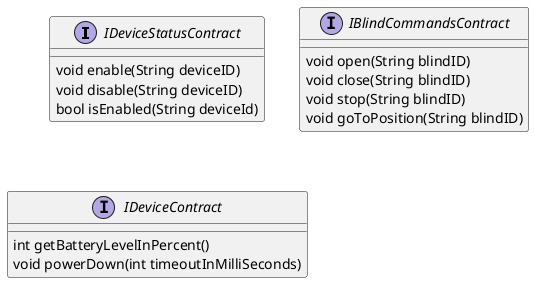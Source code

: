 @startuml Contracts

interface IDeviceStatusContract {
    void enable(String deviceID)
    void disable(String deviceID)
    bool isEnabled(String deviceId)
}

interface IBlindCommandsContract {
    void open(String blindID)
    void close(String blindID)
    void stop(String blindID)
    void goToPosition(String blindID)
}

interface IDeviceContract {
    int getBatteryLevelInPercent()
    void powerDown(int timeoutInMilliSeconds)
}

@enduml
